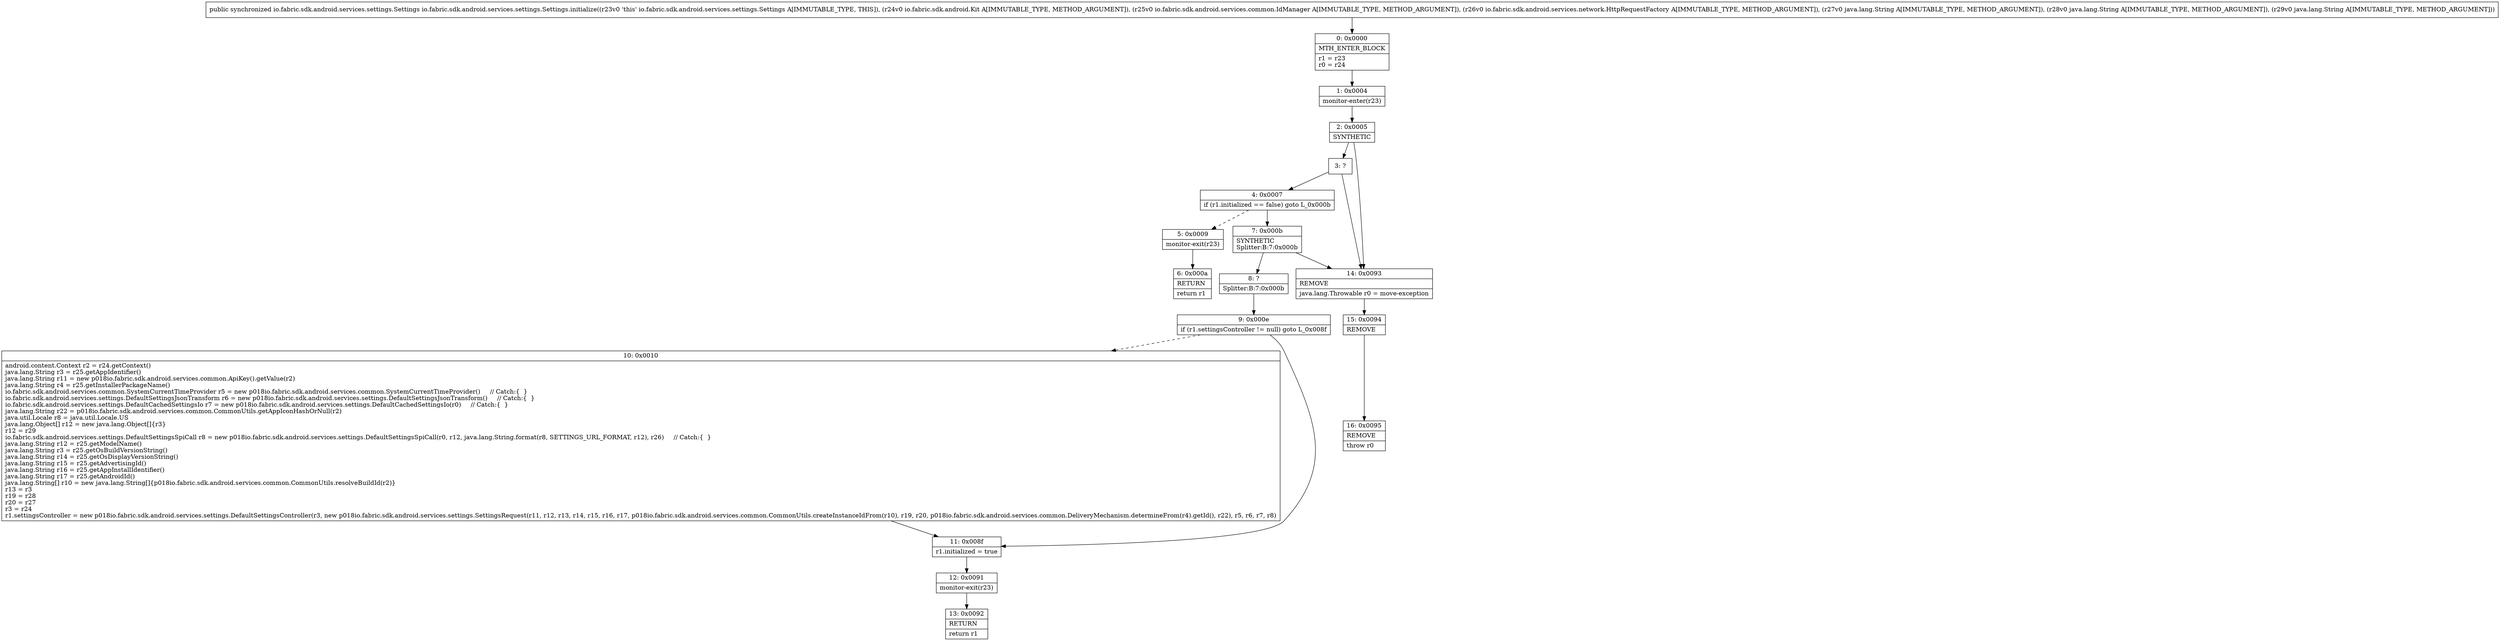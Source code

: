 digraph "CFG forio.fabric.sdk.android.services.settings.Settings.initialize(Lio\/fabric\/sdk\/android\/Kit;Lio\/fabric\/sdk\/android\/services\/common\/IdManager;Lio\/fabric\/sdk\/android\/services\/network\/HttpRequestFactory;Ljava\/lang\/String;Ljava\/lang\/String;Ljava\/lang\/String;)Lio\/fabric\/sdk\/android\/services\/settings\/Settings;" {
Node_0 [shape=record,label="{0\:\ 0x0000|MTH_ENTER_BLOCK\l|r1 = r23\lr0 = r24\l}"];
Node_1 [shape=record,label="{1\:\ 0x0004|monitor\-enter(r23)\l}"];
Node_2 [shape=record,label="{2\:\ 0x0005|SYNTHETIC\l}"];
Node_3 [shape=record,label="{3\:\ ?}"];
Node_4 [shape=record,label="{4\:\ 0x0007|if (r1.initialized == false) goto L_0x000b\l}"];
Node_5 [shape=record,label="{5\:\ 0x0009|monitor\-exit(r23)\l}"];
Node_6 [shape=record,label="{6\:\ 0x000a|RETURN\l|return r1\l}"];
Node_7 [shape=record,label="{7\:\ 0x000b|SYNTHETIC\lSplitter:B:7:0x000b\l}"];
Node_8 [shape=record,label="{8\:\ ?|Splitter:B:7:0x000b\l}"];
Node_9 [shape=record,label="{9\:\ 0x000e|if (r1.settingsController != null) goto L_0x008f\l}"];
Node_10 [shape=record,label="{10\:\ 0x0010|android.content.Context r2 = r24.getContext()\ljava.lang.String r3 = r25.getAppIdentifier()\ljava.lang.String r11 = new p018io.fabric.sdk.android.services.common.ApiKey().getValue(r2)\ljava.lang.String r4 = r25.getInstallerPackageName()\lio.fabric.sdk.android.services.common.SystemCurrentTimeProvider r5 = new p018io.fabric.sdk.android.services.common.SystemCurrentTimeProvider()     \/\/ Catch:\{  \}\lio.fabric.sdk.android.services.settings.DefaultSettingsJsonTransform r6 = new p018io.fabric.sdk.android.services.settings.DefaultSettingsJsonTransform()     \/\/ Catch:\{  \}\lio.fabric.sdk.android.services.settings.DefaultCachedSettingsIo r7 = new p018io.fabric.sdk.android.services.settings.DefaultCachedSettingsIo(r0)     \/\/ Catch:\{  \}\ljava.lang.String r22 = p018io.fabric.sdk.android.services.common.CommonUtils.getAppIconHashOrNull(r2)\ljava.util.Locale r8 = java.util.Locale.US\ljava.lang.Object[] r12 = new java.lang.Object[]\{r3\}\lr12 = r29\lio.fabric.sdk.android.services.settings.DefaultSettingsSpiCall r8 = new p018io.fabric.sdk.android.services.settings.DefaultSettingsSpiCall(r0, r12, java.lang.String.format(r8, SETTINGS_URL_FORMAT, r12), r26)     \/\/ Catch:\{  \}\ljava.lang.String r12 = r25.getModelName()\ljava.lang.String r3 = r25.getOsBuildVersionString()\ljava.lang.String r14 = r25.getOsDisplayVersionString()\ljava.lang.String r15 = r25.getAdvertisingId()\ljava.lang.String r16 = r25.getAppInstallIdentifier()\ljava.lang.String r17 = r25.getAndroidId()\ljava.lang.String[] r10 = new java.lang.String[]\{p018io.fabric.sdk.android.services.common.CommonUtils.resolveBuildId(r2)\}\lr13 = r3\lr19 = r28\lr20 = r27\lr3 = r24\lr1.settingsController = new p018io.fabric.sdk.android.services.settings.DefaultSettingsController(r3, new p018io.fabric.sdk.android.services.settings.SettingsRequest(r11, r12, r13, r14, r15, r16, r17, p018io.fabric.sdk.android.services.common.CommonUtils.createInstanceIdFrom(r10), r19, r20, p018io.fabric.sdk.android.services.common.DeliveryMechanism.determineFrom(r4).getId(), r22), r5, r6, r7, r8)\l}"];
Node_11 [shape=record,label="{11\:\ 0x008f|r1.initialized = true\l}"];
Node_12 [shape=record,label="{12\:\ 0x0091|monitor\-exit(r23)\l}"];
Node_13 [shape=record,label="{13\:\ 0x0092|RETURN\l|return r1\l}"];
Node_14 [shape=record,label="{14\:\ 0x0093|REMOVE\l|java.lang.Throwable r0 = move\-exception\l}"];
Node_15 [shape=record,label="{15\:\ 0x0094|REMOVE\l}"];
Node_16 [shape=record,label="{16\:\ 0x0095|REMOVE\l|throw r0\l}"];
MethodNode[shape=record,label="{public synchronized io.fabric.sdk.android.services.settings.Settings io.fabric.sdk.android.services.settings.Settings.initialize((r23v0 'this' io.fabric.sdk.android.services.settings.Settings A[IMMUTABLE_TYPE, THIS]), (r24v0 io.fabric.sdk.android.Kit A[IMMUTABLE_TYPE, METHOD_ARGUMENT]), (r25v0 io.fabric.sdk.android.services.common.IdManager A[IMMUTABLE_TYPE, METHOD_ARGUMENT]), (r26v0 io.fabric.sdk.android.services.network.HttpRequestFactory A[IMMUTABLE_TYPE, METHOD_ARGUMENT]), (r27v0 java.lang.String A[IMMUTABLE_TYPE, METHOD_ARGUMENT]), (r28v0 java.lang.String A[IMMUTABLE_TYPE, METHOD_ARGUMENT]), (r29v0 java.lang.String A[IMMUTABLE_TYPE, METHOD_ARGUMENT])) }"];
MethodNode -> Node_0;
Node_0 -> Node_1;
Node_1 -> Node_2;
Node_2 -> Node_3;
Node_2 -> Node_14;
Node_3 -> Node_4;
Node_3 -> Node_14;
Node_4 -> Node_5[style=dashed];
Node_4 -> Node_7;
Node_5 -> Node_6;
Node_7 -> Node_8;
Node_7 -> Node_14;
Node_8 -> Node_9;
Node_9 -> Node_10[style=dashed];
Node_9 -> Node_11;
Node_10 -> Node_11;
Node_11 -> Node_12;
Node_12 -> Node_13;
Node_14 -> Node_15;
Node_15 -> Node_16;
}


